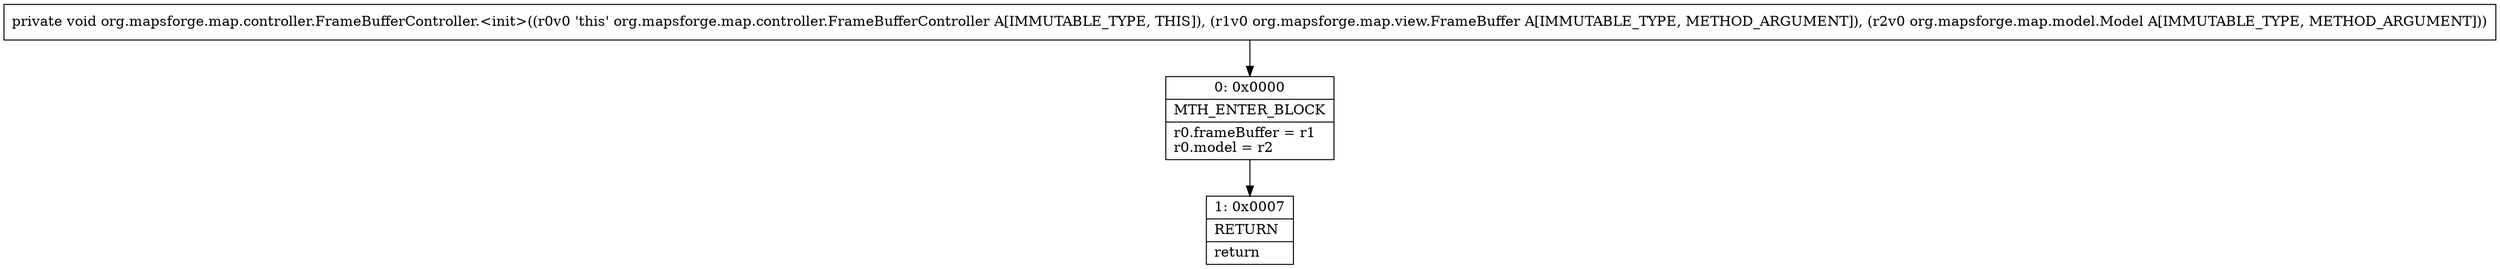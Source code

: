 digraph "CFG fororg.mapsforge.map.controller.FrameBufferController.\<init\>(Lorg\/mapsforge\/map\/view\/FrameBuffer;Lorg\/mapsforge\/map\/model\/Model;)V" {
Node_0 [shape=record,label="{0\:\ 0x0000|MTH_ENTER_BLOCK\l|r0.frameBuffer = r1\lr0.model = r2\l}"];
Node_1 [shape=record,label="{1\:\ 0x0007|RETURN\l|return\l}"];
MethodNode[shape=record,label="{private void org.mapsforge.map.controller.FrameBufferController.\<init\>((r0v0 'this' org.mapsforge.map.controller.FrameBufferController A[IMMUTABLE_TYPE, THIS]), (r1v0 org.mapsforge.map.view.FrameBuffer A[IMMUTABLE_TYPE, METHOD_ARGUMENT]), (r2v0 org.mapsforge.map.model.Model A[IMMUTABLE_TYPE, METHOD_ARGUMENT])) }"];
MethodNode -> Node_0;
Node_0 -> Node_1;
}

